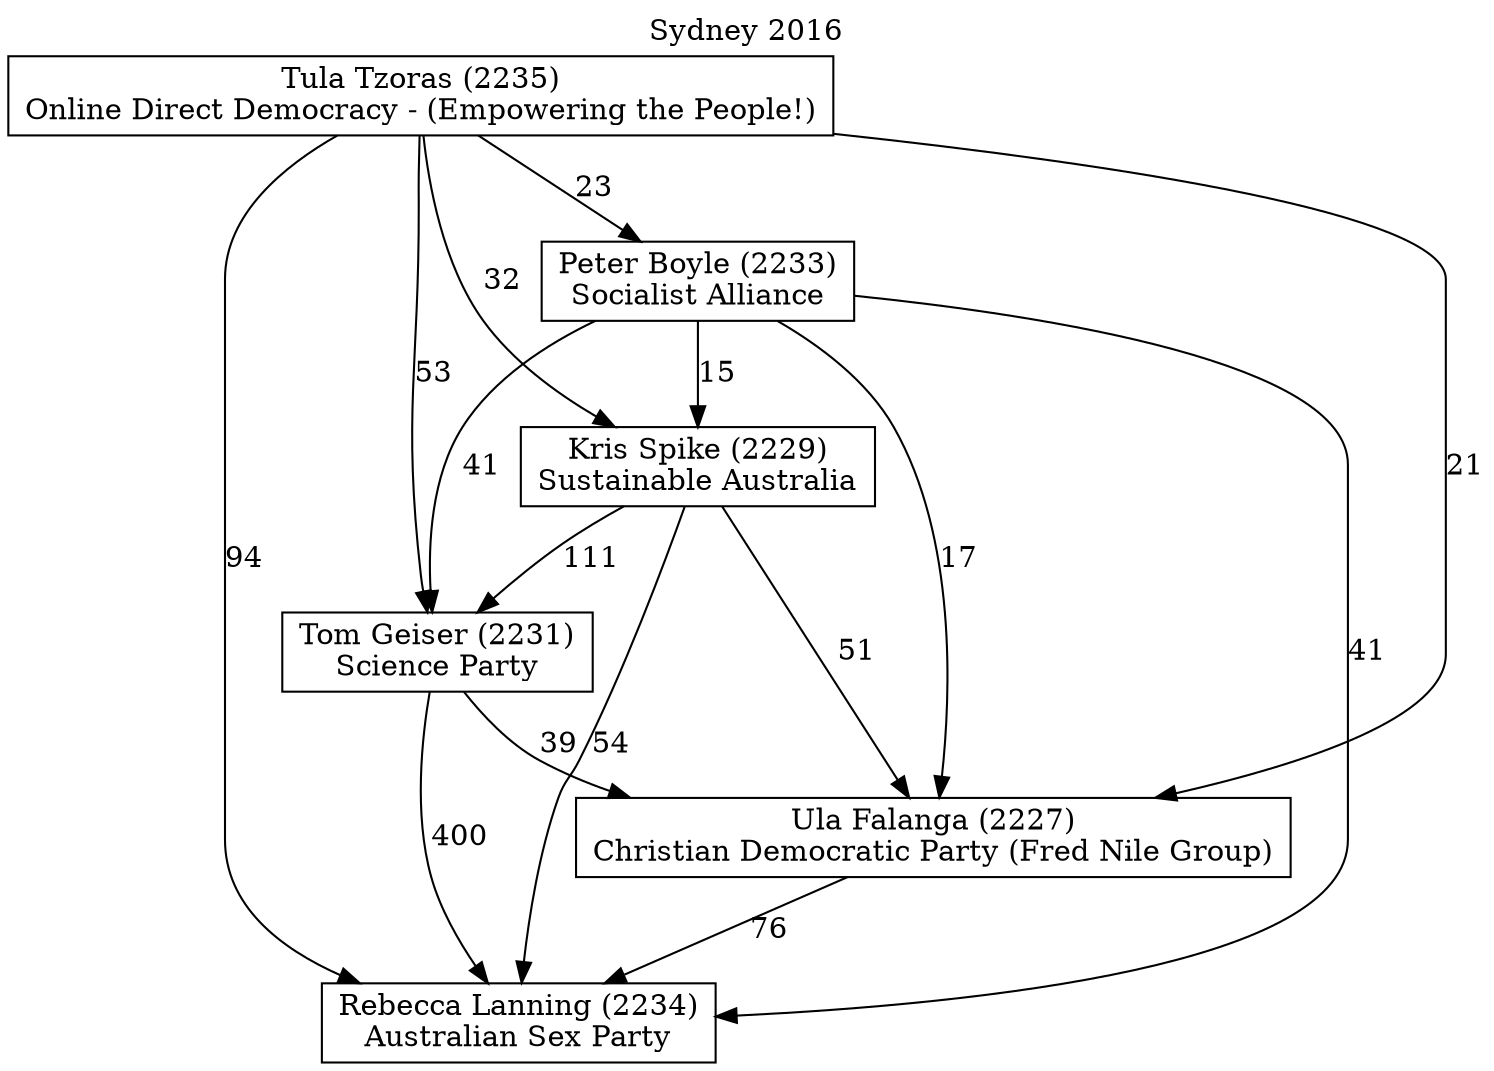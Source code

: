// House preference flow
digraph "Rebecca Lanning (2234)_Sydney_2016" {
	graph [label="Sydney 2016" labelloc=t mclimit=10]
	node [shape=box]
	"Rebecca Lanning (2234)" [label="Rebecca Lanning (2234)
Australian Sex Party"]
	"Tula Tzoras (2235)" [label="Tula Tzoras (2235)
Online Direct Democracy - (Empowering the People!)"]
	"Kris Spike (2229)" [label="Kris Spike (2229)
Sustainable Australia"]
	"Ula Falanga (2227)" [label="Ula Falanga (2227)
Christian Democratic Party (Fred Nile Group)"]
	"Peter Boyle (2233)" [label="Peter Boyle (2233)
Socialist Alliance"]
	"Tom Geiser (2231)" [label="Tom Geiser (2231)
Science Party"]
	"Kris Spike (2229)" -> "Ula Falanga (2227)" [label=51]
	"Kris Spike (2229)" -> "Tom Geiser (2231)" [label=111]
	"Peter Boyle (2233)" -> "Ula Falanga (2227)" [label=17]
	"Tula Tzoras (2235)" -> "Tom Geiser (2231)" [label=53]
	"Tula Tzoras (2235)" -> "Ula Falanga (2227)" [label=21]
	"Tula Tzoras (2235)" -> "Kris Spike (2229)" [label=32]
	"Ula Falanga (2227)" -> "Rebecca Lanning (2234)" [label=76]
	"Tula Tzoras (2235)" -> "Peter Boyle (2233)" [label=23]
	"Tom Geiser (2231)" -> "Ula Falanga (2227)" [label=39]
	"Kris Spike (2229)" -> "Rebecca Lanning (2234)" [label=54]
	"Peter Boyle (2233)" -> "Kris Spike (2229)" [label=15]
	"Tula Tzoras (2235)" -> "Rebecca Lanning (2234)" [label=94]
	"Peter Boyle (2233)" -> "Rebecca Lanning (2234)" [label=41]
	"Peter Boyle (2233)" -> "Tom Geiser (2231)" [label=41]
	"Tom Geiser (2231)" -> "Rebecca Lanning (2234)" [label=400]
}
